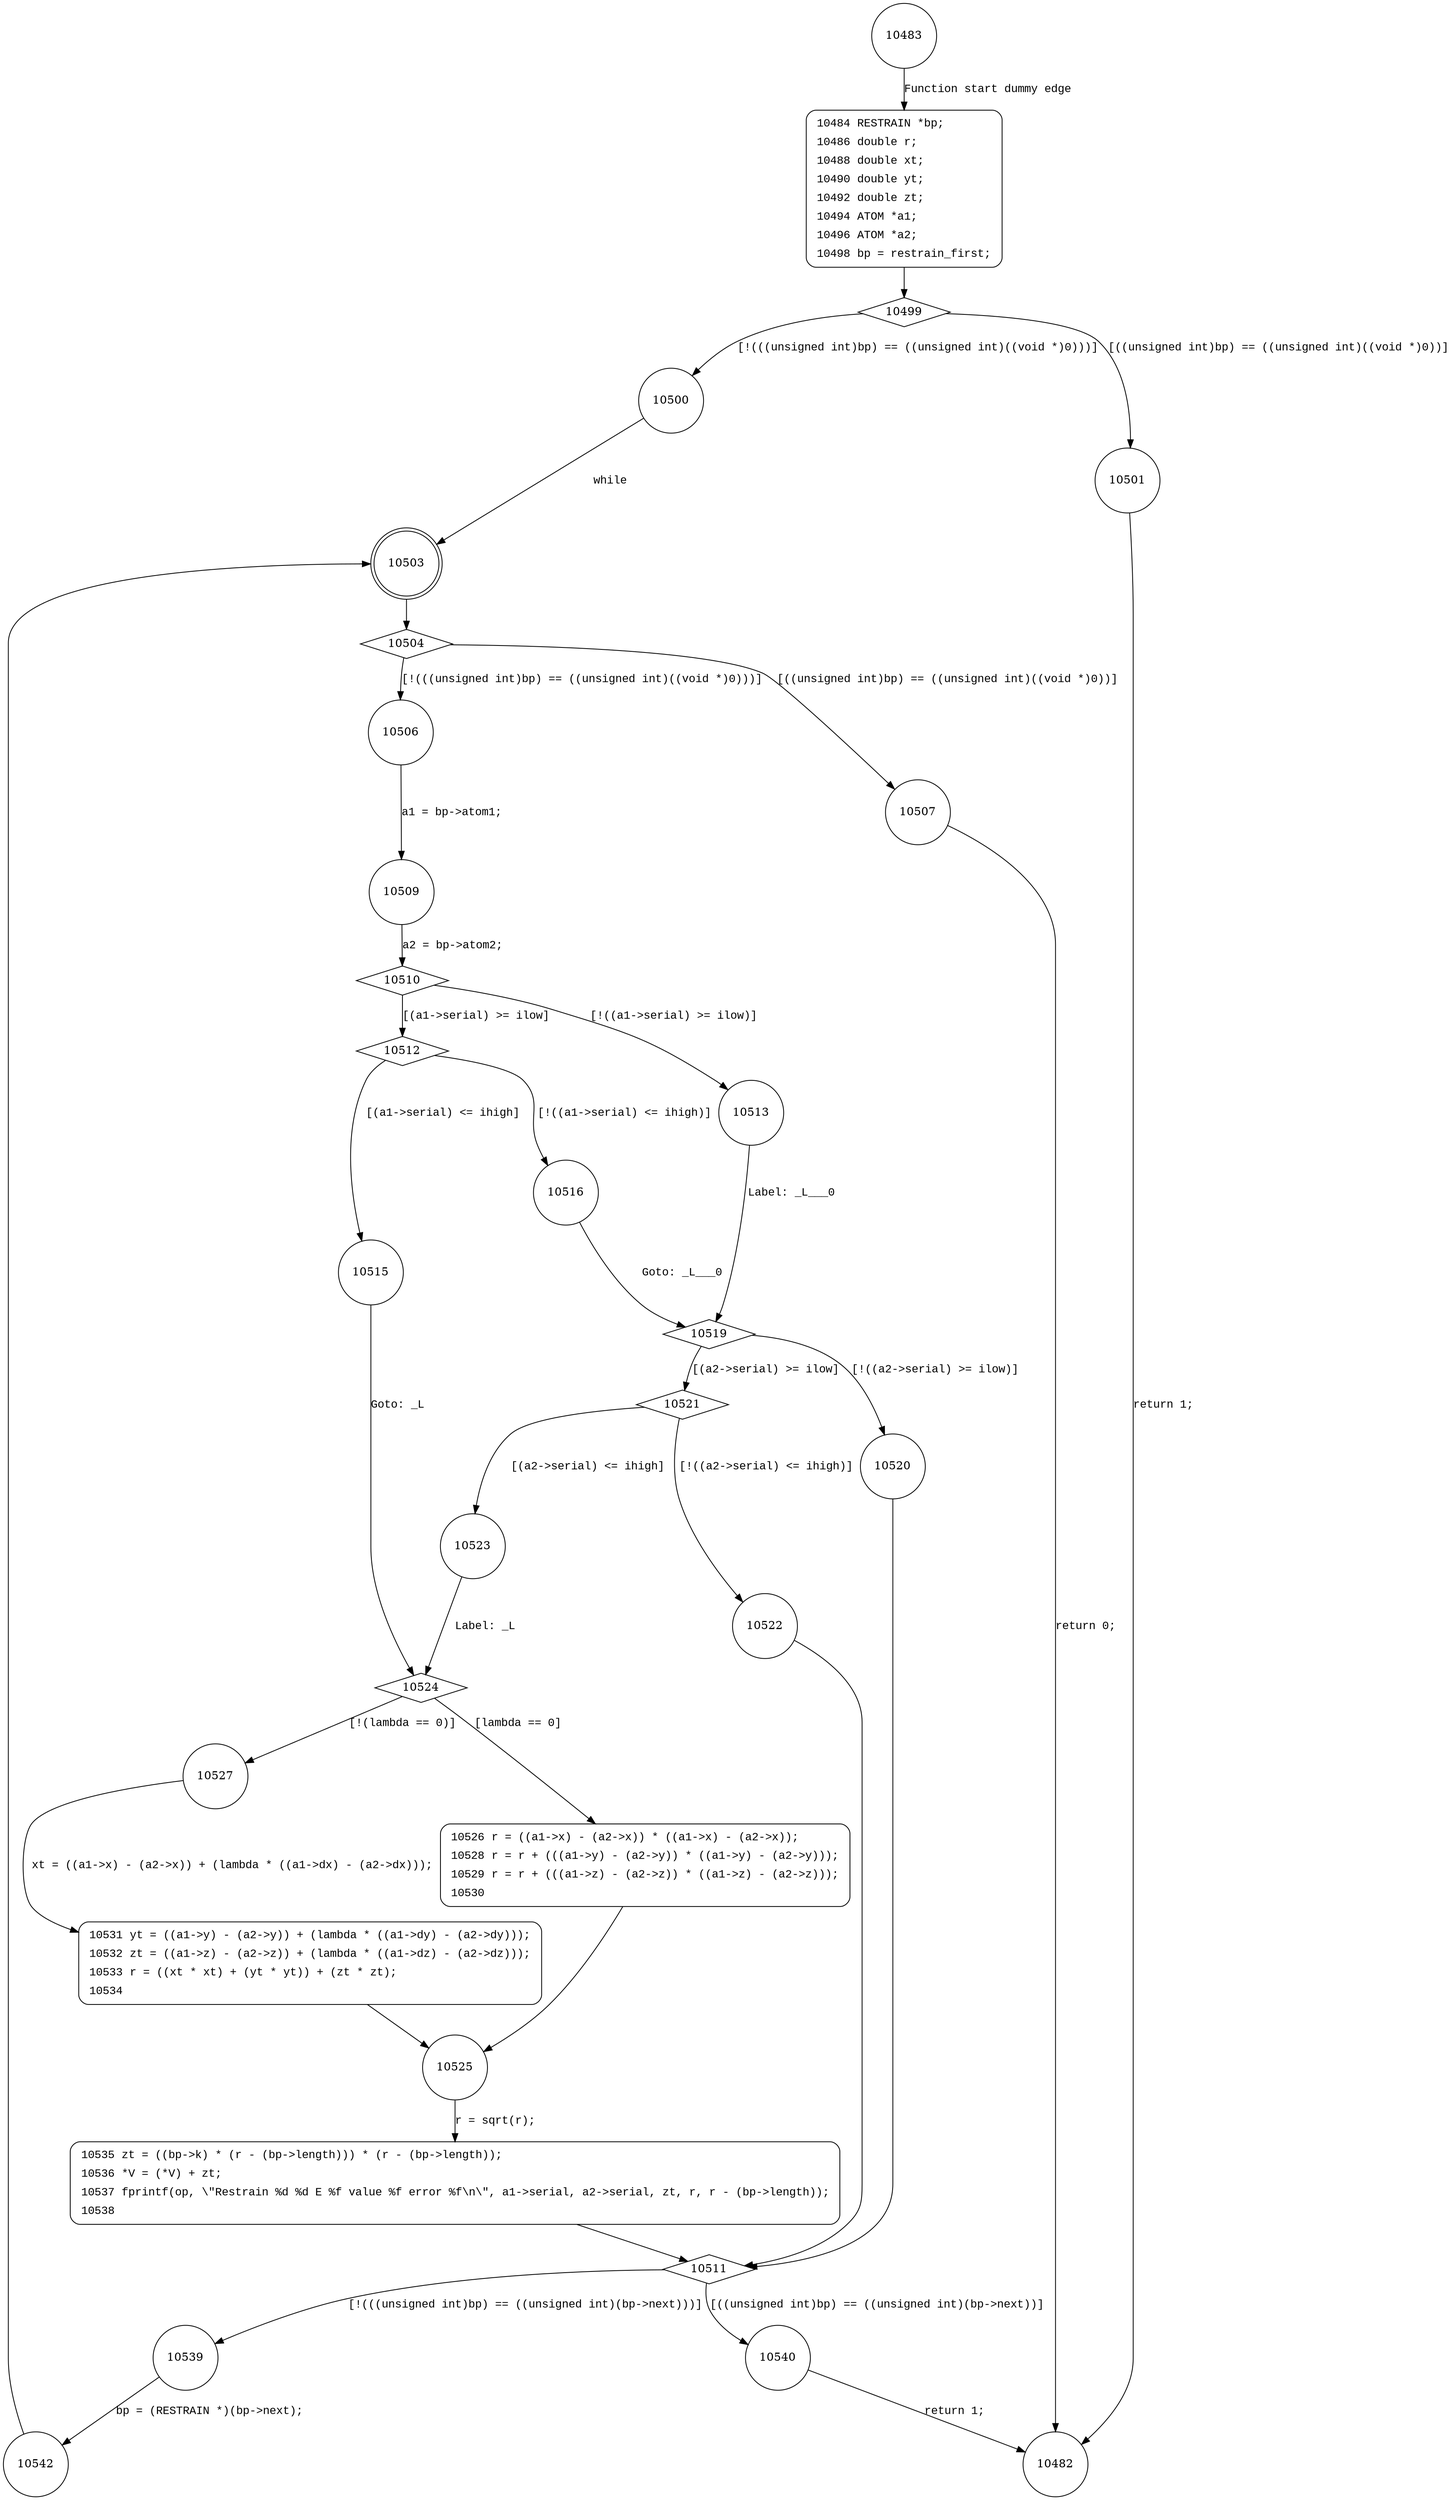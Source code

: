 digraph a_restrain {
10483 [shape="circle"]
10484 [shape="circle"]
10499 [shape="diamond"]
10500 [shape="circle"]
10501 [shape="circle"]
10503 [shape="doublecircle"]
10504 [shape="diamond"]
10506 [shape="circle"]
10507 [shape="circle"]
10509 [shape="circle"]
10510 [shape="diamond"]
10513 [shape="circle"]
10512 [shape="diamond"]
10516 [shape="circle"]
10515 [shape="circle"]
10524 [shape="diamond"]
10527 [shape="circle"]
10526 [shape="circle"]
10525 [shape="circle"]
10535 [shape="circle"]
10511 [shape="diamond"]
10539 [shape="circle"]
10540 [shape="circle"]
10542 [shape="circle"]
10531 [shape="circle"]
10519 [shape="diamond"]
10520 [shape="circle"]
10521 [shape="diamond"]
10522 [shape="circle"]
10523 [shape="circle"]
10482 [shape="circle"]
10484 [style="filled,bold" penwidth="1" fillcolor="white" fontname="Courier New" shape="Mrecord" label=<<table border="0" cellborder="0" cellpadding="3" bgcolor="white"><tr><td align="right">10484</td><td align="left">RESTRAIN *bp;</td></tr><tr><td align="right">10486</td><td align="left">double r;</td></tr><tr><td align="right">10488</td><td align="left">double xt;</td></tr><tr><td align="right">10490</td><td align="left">double yt;</td></tr><tr><td align="right">10492</td><td align="left">double zt;</td></tr><tr><td align="right">10494</td><td align="left">ATOM *a1;</td></tr><tr><td align="right">10496</td><td align="left">ATOM *a2;</td></tr><tr><td align="right">10498</td><td align="left">bp = restrain_first;</td></tr></table>>]
10484 -> 10499[label=""]
10526 [style="filled,bold" penwidth="1" fillcolor="white" fontname="Courier New" shape="Mrecord" label=<<table border="0" cellborder="0" cellpadding="3" bgcolor="white"><tr><td align="right">10526</td><td align="left">r = ((a1-&gt;x) - (a2-&gt;x)) * ((a1-&gt;x) - (a2-&gt;x));</td></tr><tr><td align="right">10528</td><td align="left">r = r + (((a1-&gt;y) - (a2-&gt;y)) * ((a1-&gt;y) - (a2-&gt;y)));</td></tr><tr><td align="right">10529</td><td align="left">r = r + (((a1-&gt;z) - (a2-&gt;z)) * ((a1-&gt;z) - (a2-&gt;z)));</td></tr><tr><td align="right">10530</td><td align="left"></td></tr></table>>]
10526 -> 10525[label=""]
10535 [style="filled,bold" penwidth="1" fillcolor="white" fontname="Courier New" shape="Mrecord" label=<<table border="0" cellborder="0" cellpadding="3" bgcolor="white"><tr><td align="right">10535</td><td align="left">zt = ((bp-&gt;k) * (r - (bp-&gt;length))) * (r - (bp-&gt;length));</td></tr><tr><td align="right">10536</td><td align="left">*V = (*V) + zt;</td></tr><tr><td align="right">10537</td><td align="left">fprintf(op, \"Restrain %d %d E %f value %f error %f\n\", a1-&gt;serial, a2-&gt;serial, zt, r, r - (bp-&gt;length));</td></tr><tr><td align="right">10538</td><td align="left"></td></tr></table>>]
10535 -> 10511[label=""]
10531 [style="filled,bold" penwidth="1" fillcolor="white" fontname="Courier New" shape="Mrecord" label=<<table border="0" cellborder="0" cellpadding="3" bgcolor="white"><tr><td align="right">10531</td><td align="left">yt = ((a1-&gt;y) - (a2-&gt;y)) + (lambda * ((a1-&gt;dy) - (a2-&gt;dy)));</td></tr><tr><td align="right">10532</td><td align="left">zt = ((a1-&gt;z) - (a2-&gt;z)) + (lambda * ((a1-&gt;dz) - (a2-&gt;dz)));</td></tr><tr><td align="right">10533</td><td align="left">r = ((xt * xt) + (yt * yt)) + (zt * zt);</td></tr><tr><td align="right">10534</td><td align="left"></td></tr></table>>]
10531 -> 10525[label=""]
10483 -> 10484 [label="Function start dummy edge" fontname="Courier New"]
10499 -> 10500 [label="[!(((unsigned int)bp) == ((unsigned int)((void *)0)))]" fontname="Courier New"]
10499 -> 10501 [label="[((unsigned int)bp) == ((unsigned int)((void *)0))]" fontname="Courier New"]
10500 -> 10503 [label="while" fontname="Courier New"]
10503 -> 10504 [label="" fontname="Courier New"]
10504 -> 10506 [label="[!(((unsigned int)bp) == ((unsigned int)((void *)0)))]" fontname="Courier New"]
10504 -> 10507 [label="[((unsigned int)bp) == ((unsigned int)((void *)0))]" fontname="Courier New"]
10506 -> 10509 [label="a1 = bp->atom1;" fontname="Courier New"]
10510 -> 10513 [label="[!((a1->serial) >= ilow)]" fontname="Courier New"]
10510 -> 10512 [label="[(a1->serial) >= ilow]" fontname="Courier New"]
10512 -> 10516 [label="[!((a1->serial) <= ihigh)]" fontname="Courier New"]
10512 -> 10515 [label="[(a1->serial) <= ihigh]" fontname="Courier New"]
10524 -> 10527 [label="[!(lambda == 0)]" fontname="Courier New"]
10524 -> 10526 [label="[lambda == 0]" fontname="Courier New"]
10525 -> 10535 [label="r = sqrt(r);" fontname="Courier New"]
10511 -> 10539 [label="[!(((unsigned int)bp) == ((unsigned int)(bp->next)))]" fontname="Courier New"]
10511 -> 10540 [label="[((unsigned int)bp) == ((unsigned int)(bp->next))]" fontname="Courier New"]
10539 -> 10542 [label="bp = (RESTRAIN *)(bp->next);" fontname="Courier New"]
10527 -> 10531 [label="xt = ((a1->x) - (a2->x)) + (lambda * ((a1->dx) - (a2->dx)));" fontname="Courier New"]
10516 -> 10519 [label="Goto: _L___0" fontname="Courier New"]
10519 -> 10520 [label="[!((a2->serial) >= ilow)]" fontname="Courier New"]
10519 -> 10521 [label="[(a2->serial) >= ilow]" fontname="Courier New"]
10521 -> 10522 [label="[!((a2->serial) <= ihigh)]" fontname="Courier New"]
10521 -> 10523 [label="[(a2->serial) <= ihigh]" fontname="Courier New"]
10522 -> 10511 [label="" fontname="Courier New"]
10513 -> 10519 [label="Label: _L___0" fontname="Courier New"]
10501 -> 10482 [label="return 1;" fontname="Courier New"]
10507 -> 10482 [label="return 0;" fontname="Courier New"]
10509 -> 10510 [label="a2 = bp->atom2;" fontname="Courier New"]
10515 -> 10524 [label="Goto: _L" fontname="Courier New"]
10540 -> 10482 [label="return 1;" fontname="Courier New"]
10542 -> 10503 [label="" fontname="Courier New"]
10523 -> 10524 [label="Label: _L" fontname="Courier New"]
10520 -> 10511 [label="" fontname="Courier New"]
}